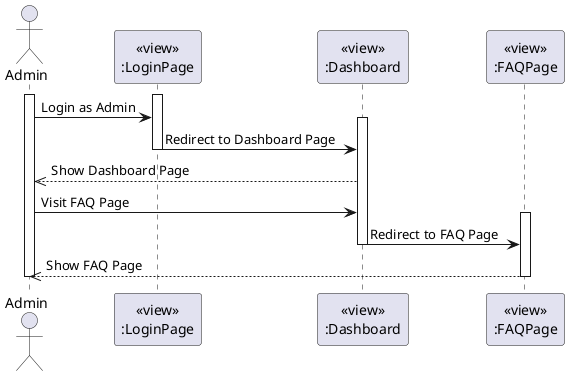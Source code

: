 @startuml Manage FAQ
actor Admin
participant LoginPageView [
  <<view>>
  :LoginPage
]

participant DashboardView [
  <<view>>
  :Dashboard
]

participant FAQView [
  <<view>>
  :FAQPage
]

activate Admin
activate LoginPageView
Admin -> LoginPageView: Login as Admin
activate DashboardView
LoginPageView -> DashboardView: Redirect to Dashboard Page
deactivate LoginPageView

DashboardView -->> Admin: Show Dashboard Page

Admin -> DashboardView: Visit FAQ Page
activate FAQView
DashboardView -> FAQView: Redirect to FAQ Page
deactivate DashboardView

FAQView -->> Admin: Show FAQ Page

deactivate Admin
deactivate FAQView
@enduml
